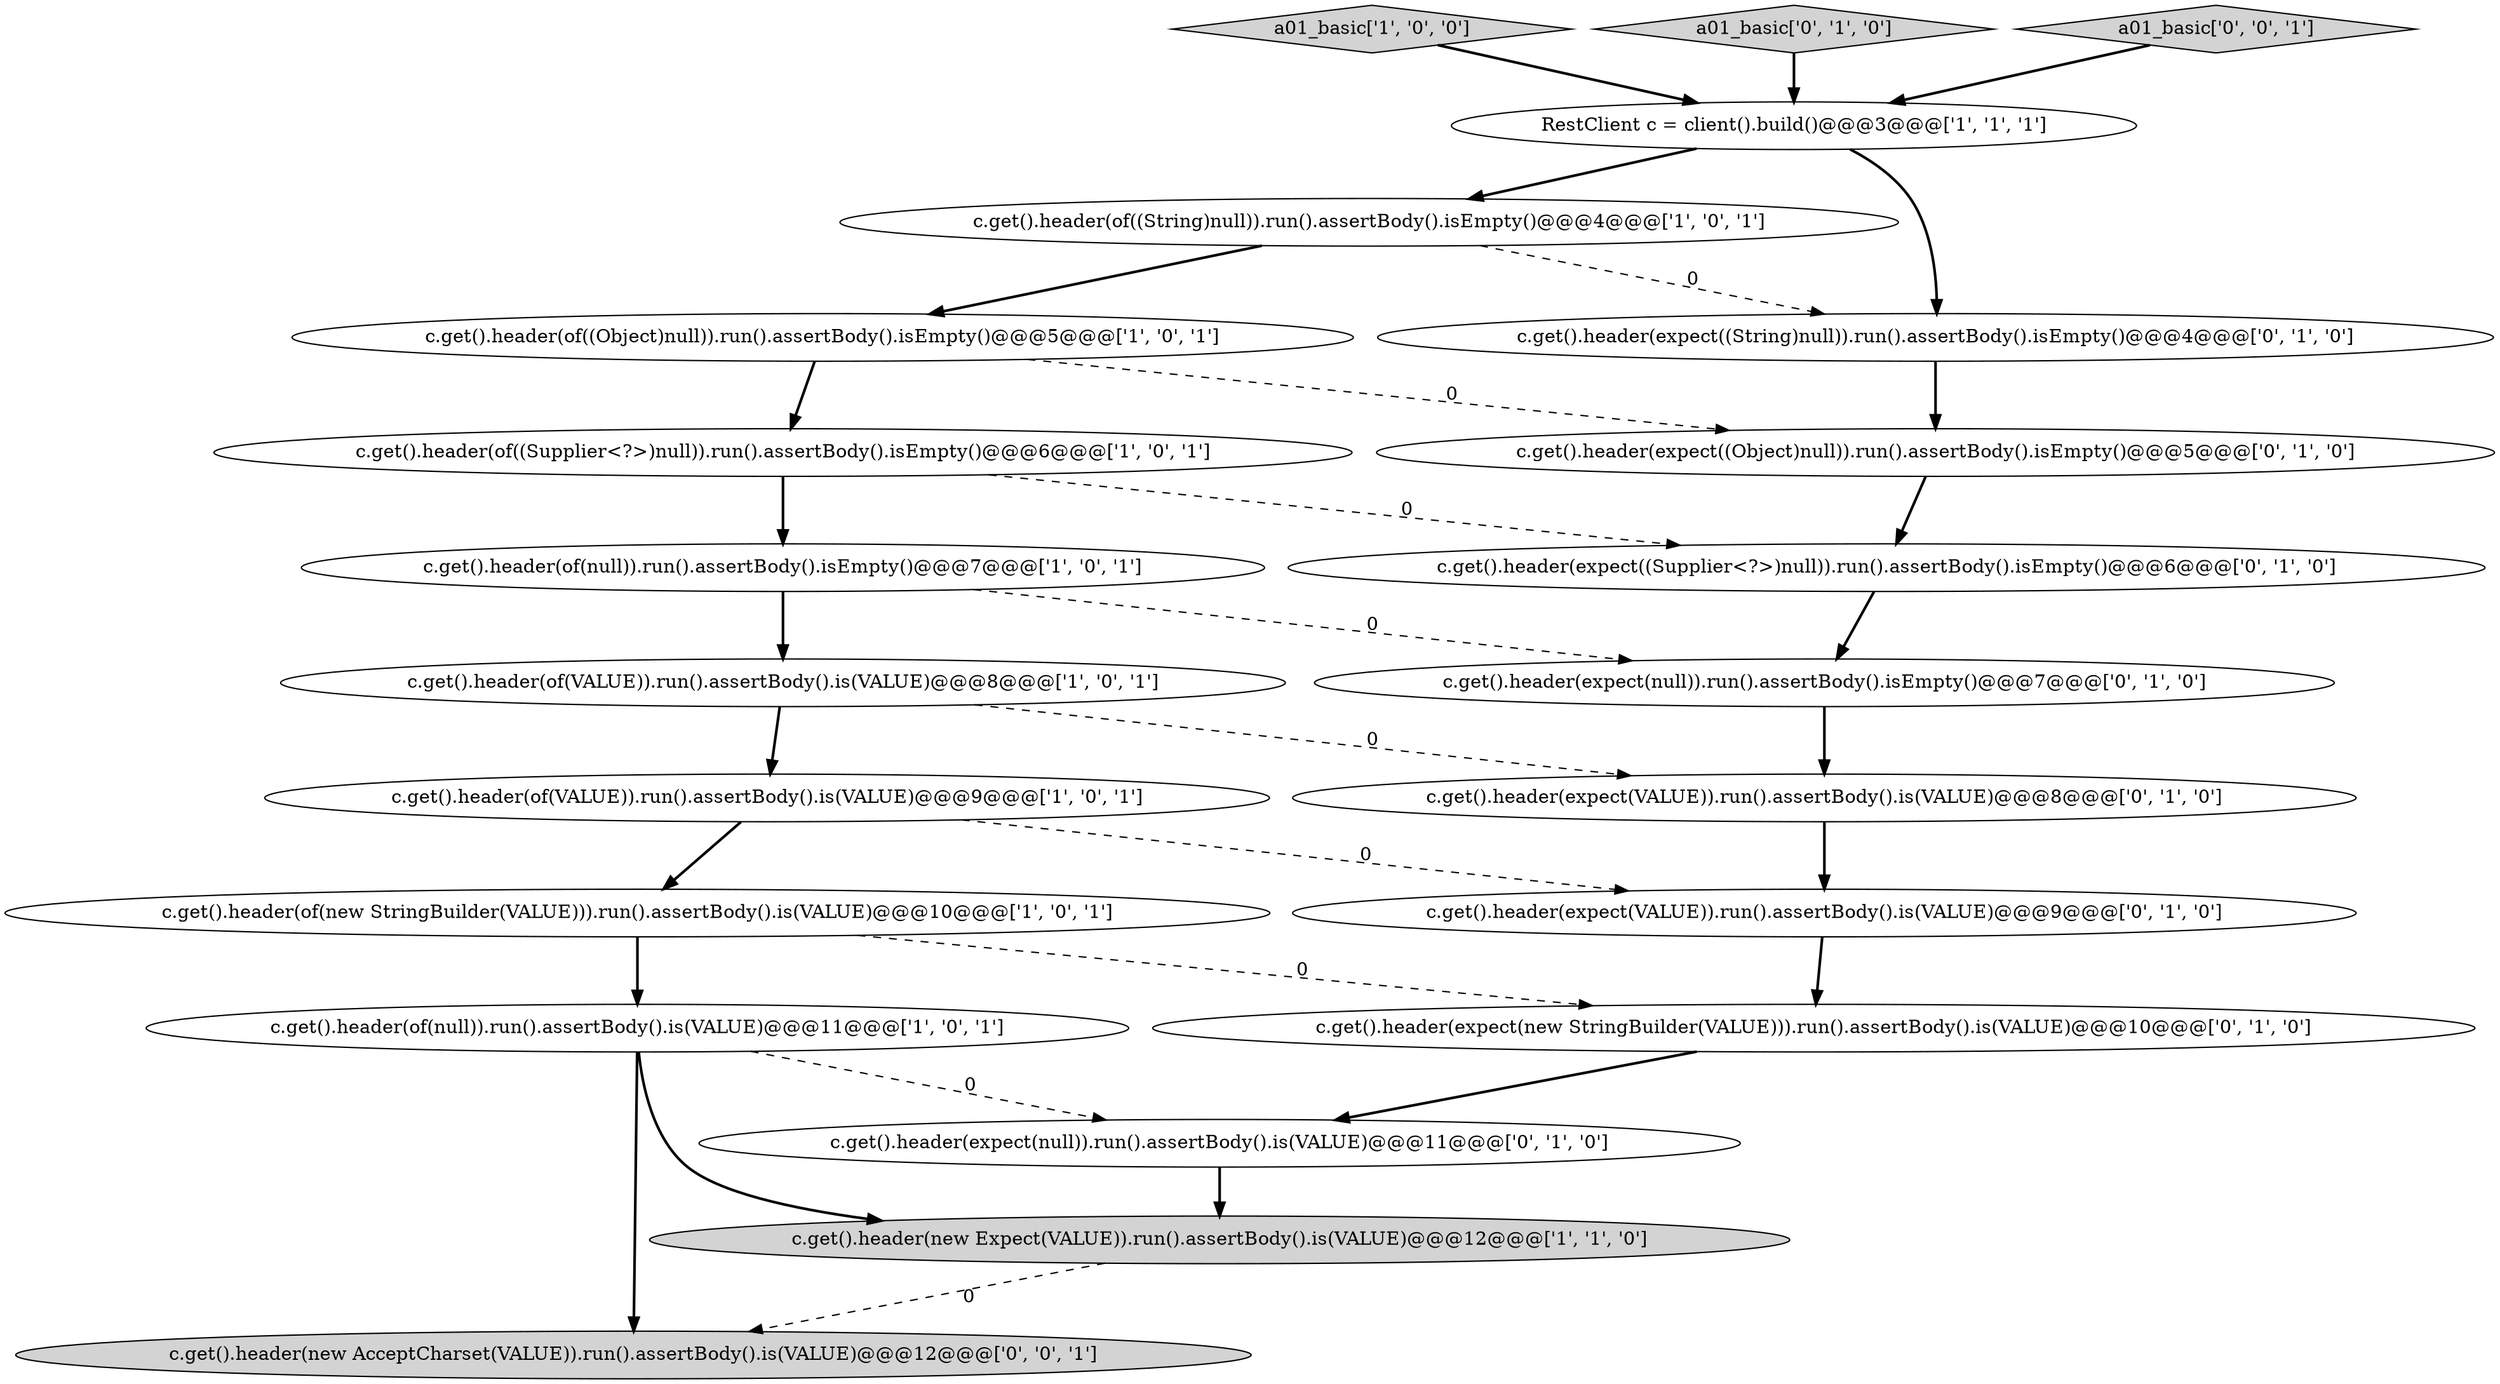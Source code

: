 digraph {
7 [style = filled, label = "c.get().header(of(null)).run().assertBody().is(VALUE)@@@11@@@['1', '0', '1']", fillcolor = white, shape = ellipse image = "AAA0AAABBB1BBB"];
0 [style = filled, label = "a01_basic['1', '0', '0']", fillcolor = lightgray, shape = diamond image = "AAA0AAABBB1BBB"];
19 [style = filled, label = "a01_basic['0', '1', '0']", fillcolor = lightgray, shape = diamond image = "AAA0AAABBB2BBB"];
11 [style = filled, label = "c.get().header(expect(VALUE)).run().assertBody().is(VALUE)@@@8@@@['0', '1', '0']", fillcolor = white, shape = ellipse image = "AAA1AAABBB2BBB"];
3 [style = filled, label = "c.get().header(of(null)).run().assertBody().isEmpty()@@@7@@@['1', '0', '1']", fillcolor = white, shape = ellipse image = "AAA0AAABBB1BBB"];
4 [style = filled, label = "RestClient c = client().build()@@@3@@@['1', '1', '1']", fillcolor = white, shape = ellipse image = "AAA0AAABBB1BBB"];
15 [style = filled, label = "c.get().header(expect(VALUE)).run().assertBody().is(VALUE)@@@9@@@['0', '1', '0']", fillcolor = white, shape = ellipse image = "AAA1AAABBB2BBB"];
21 [style = filled, label = "c.get().header(new AcceptCharset(VALUE)).run().assertBody().is(VALUE)@@@12@@@['0', '0', '1']", fillcolor = lightgray, shape = ellipse image = "AAA0AAABBB3BBB"];
5 [style = filled, label = "c.get().header(of(new StringBuilder(VALUE))).run().assertBody().is(VALUE)@@@10@@@['1', '0', '1']", fillcolor = white, shape = ellipse image = "AAA0AAABBB1BBB"];
14 [style = filled, label = "c.get().header(expect((Supplier<?>)null)).run().assertBody().isEmpty()@@@6@@@['0', '1', '0']", fillcolor = white, shape = ellipse image = "AAA1AAABBB2BBB"];
9 [style = filled, label = "c.get().header(of((String)null)).run().assertBody().isEmpty()@@@4@@@['1', '0', '1']", fillcolor = white, shape = ellipse image = "AAA0AAABBB1BBB"];
2 [style = filled, label = "c.get().header(of((Object)null)).run().assertBody().isEmpty()@@@5@@@['1', '0', '1']", fillcolor = white, shape = ellipse image = "AAA0AAABBB1BBB"];
20 [style = filled, label = "a01_basic['0', '0', '1']", fillcolor = lightgray, shape = diamond image = "AAA0AAABBB3BBB"];
6 [style = filled, label = "c.get().header(of((Supplier<?>)null)).run().assertBody().isEmpty()@@@6@@@['1', '0', '1']", fillcolor = white, shape = ellipse image = "AAA0AAABBB1BBB"];
12 [style = filled, label = "c.get().header(expect(null)).run().assertBody().is(VALUE)@@@11@@@['0', '1', '0']", fillcolor = white, shape = ellipse image = "AAA1AAABBB2BBB"];
10 [style = filled, label = "c.get().header(of(VALUE)).run().assertBody().is(VALUE)@@@8@@@['1', '0', '1']", fillcolor = white, shape = ellipse image = "AAA0AAABBB1BBB"];
17 [style = filled, label = "c.get().header(expect(new StringBuilder(VALUE))).run().assertBody().is(VALUE)@@@10@@@['0', '1', '0']", fillcolor = white, shape = ellipse image = "AAA1AAABBB2BBB"];
13 [style = filled, label = "c.get().header(expect((String)null)).run().assertBody().isEmpty()@@@4@@@['0', '1', '0']", fillcolor = white, shape = ellipse image = "AAA1AAABBB2BBB"];
1 [style = filled, label = "c.get().header(of(VALUE)).run().assertBody().is(VALUE)@@@9@@@['1', '0', '1']", fillcolor = white, shape = ellipse image = "AAA0AAABBB1BBB"];
8 [style = filled, label = "c.get().header(new Expect(VALUE)).run().assertBody().is(VALUE)@@@12@@@['1', '1', '0']", fillcolor = lightgray, shape = ellipse image = "AAA0AAABBB1BBB"];
16 [style = filled, label = "c.get().header(expect((Object)null)).run().assertBody().isEmpty()@@@5@@@['0', '1', '0']", fillcolor = white, shape = ellipse image = "AAA1AAABBB2BBB"];
18 [style = filled, label = "c.get().header(expect(null)).run().assertBody().isEmpty()@@@7@@@['0', '1', '0']", fillcolor = white, shape = ellipse image = "AAA1AAABBB2BBB"];
3->10 [style = bold, label=""];
7->8 [style = bold, label=""];
0->4 [style = bold, label=""];
14->18 [style = bold, label=""];
6->14 [style = dashed, label="0"];
10->11 [style = dashed, label="0"];
20->4 [style = bold, label=""];
9->2 [style = bold, label=""];
17->12 [style = bold, label=""];
11->15 [style = bold, label=""];
7->21 [style = bold, label=""];
8->21 [style = dashed, label="0"];
9->13 [style = dashed, label="0"];
10->1 [style = bold, label=""];
2->16 [style = dashed, label="0"];
13->16 [style = bold, label=""];
4->9 [style = bold, label=""];
16->14 [style = bold, label=""];
6->3 [style = bold, label=""];
7->12 [style = dashed, label="0"];
19->4 [style = bold, label=""];
1->15 [style = dashed, label="0"];
3->18 [style = dashed, label="0"];
18->11 [style = bold, label=""];
2->6 [style = bold, label=""];
4->13 [style = bold, label=""];
12->8 [style = bold, label=""];
5->17 [style = dashed, label="0"];
5->7 [style = bold, label=""];
1->5 [style = bold, label=""];
15->17 [style = bold, label=""];
}
